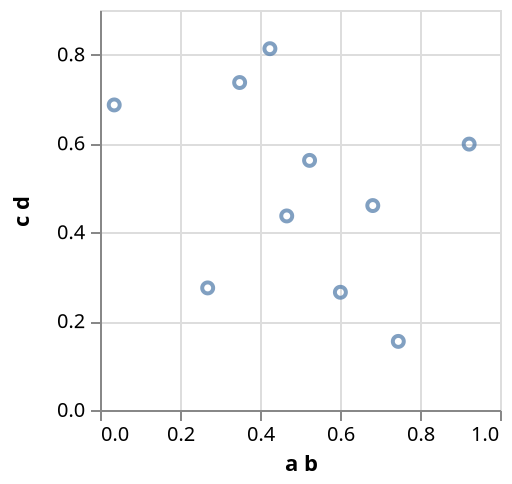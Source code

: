 {
  "$schema": "https://vega.github.io/schema/vega/v4.json",
  "autosize": "pad",
  "padding": 5,
  "width": 200,
  "height": 200,
  "style": "cell",
  "data": [
    {
      "name": "source_0",
      "values": [
        {"a b": 0.9228935641885049, "c d": 0.5982771352733822},
        {"a b": 0.6819537235661846, "c d": 0.4599852852378238},
        {"a b": 0.035533848836472814, "c d": 0.6863884491167203},
        {"a b": 0.3491133898504284, "c d": 0.7368153745410643},
        {"a b": 0.42475313594111874, "c d": 0.8129620247637963},
        {"a b": 0.5239172250991592, "c d": 0.5616266265239936},
        {"a b": 0.4668258532026234, "c d": 0.436625706645942},
        {"a b": 0.2692059264553106, "c d": 0.2746758424896977},
        {"a b": 0.6009825566170259, "c d": 0.2648775327299746},
        {"a b": 0.7457746080337384, "c d": 0.15435369511584507}
      ]
    }
  ],
  "marks": [
    {
      "name": "marks",
      "type": "symbol",
      "style": ["point"],
      "from": {"data": "source_0"},
      "encode": {
        "update": {
          "opacity": {"value": 0.7},
          "fill": [
            {
              "test": "datum[\"a b\"] === null || isNaN(datum[\"a b\"]) || datum[\"c d\"] === null || isNaN(datum[\"c d\"])",
              "value": null
            },
            {"value": "transparent"}
          ],
          "stroke": [
            {
              "test": "datum[\"a b\"] === null || isNaN(datum[\"a b\"]) || datum[\"c d\"] === null || isNaN(datum[\"c d\"])",
              "value": null
            },
            {"value": "#4c78a8"}
          ],
          "tooltip": {
            "signal": "{\"a b\": format(datum[\"a b\"], \"\"), \"c d\": format(datum[\"c d\"], \"\")}"
          },
          "x": {"scale": "x", "field": "a b"},
          "y": {"scale": "y", "field": "c d"}
        }
      }
    }
  ],
  "scales": [
    {
      "name": "x",
      "type": "linear",
      "domain": {"data": "source_0", "field": "a b"},
      "range": [0, {"signal": "width"}],
      "nice": true,
      "zero": true
    },
    {
      "name": "y",
      "type": "linear",
      "domain": {"data": "source_0", "field": "c d"},
      "range": [{"signal": "height"}, 0],
      "nice": true,
      "zero": true
    }
  ],
  "axes": [
    {
      "scale": "x",
      "orient": "bottom",
      "grid": false,
      "title": "a b",
      "labelFlush": true,
      "labelOverlap": true,
      "tickCount": {"signal": "ceil(width/40)"},
      "zindex": 1
    },
    {
      "scale": "x",
      "orient": "bottom",
      "gridScale": "y",
      "grid": true,
      "tickCount": {"signal": "ceil(width/40)"},
      "domain": false,
      "labels": false,
      "maxExtent": 0,
      "minExtent": 0,
      "ticks": false,
      "zindex": 0
    },
    {
      "scale": "y",
      "orient": "left",
      "grid": false,
      "title": "c d",
      "labelOverlap": true,
      "tickCount": {"signal": "ceil(height/40)"},
      "zindex": 1
    },
    {
      "scale": "y",
      "orient": "left",
      "gridScale": "x",
      "grid": true,
      "tickCount": {"signal": "ceil(height/40)"},
      "domain": false,
      "labels": false,
      "maxExtent": 0,
      "minExtent": 0,
      "ticks": false,
      "zindex": 0
    }
  ],
  "config": {"axisY": {"minExtent": 30}, "legend": {"gradientLength": 185}}
}
